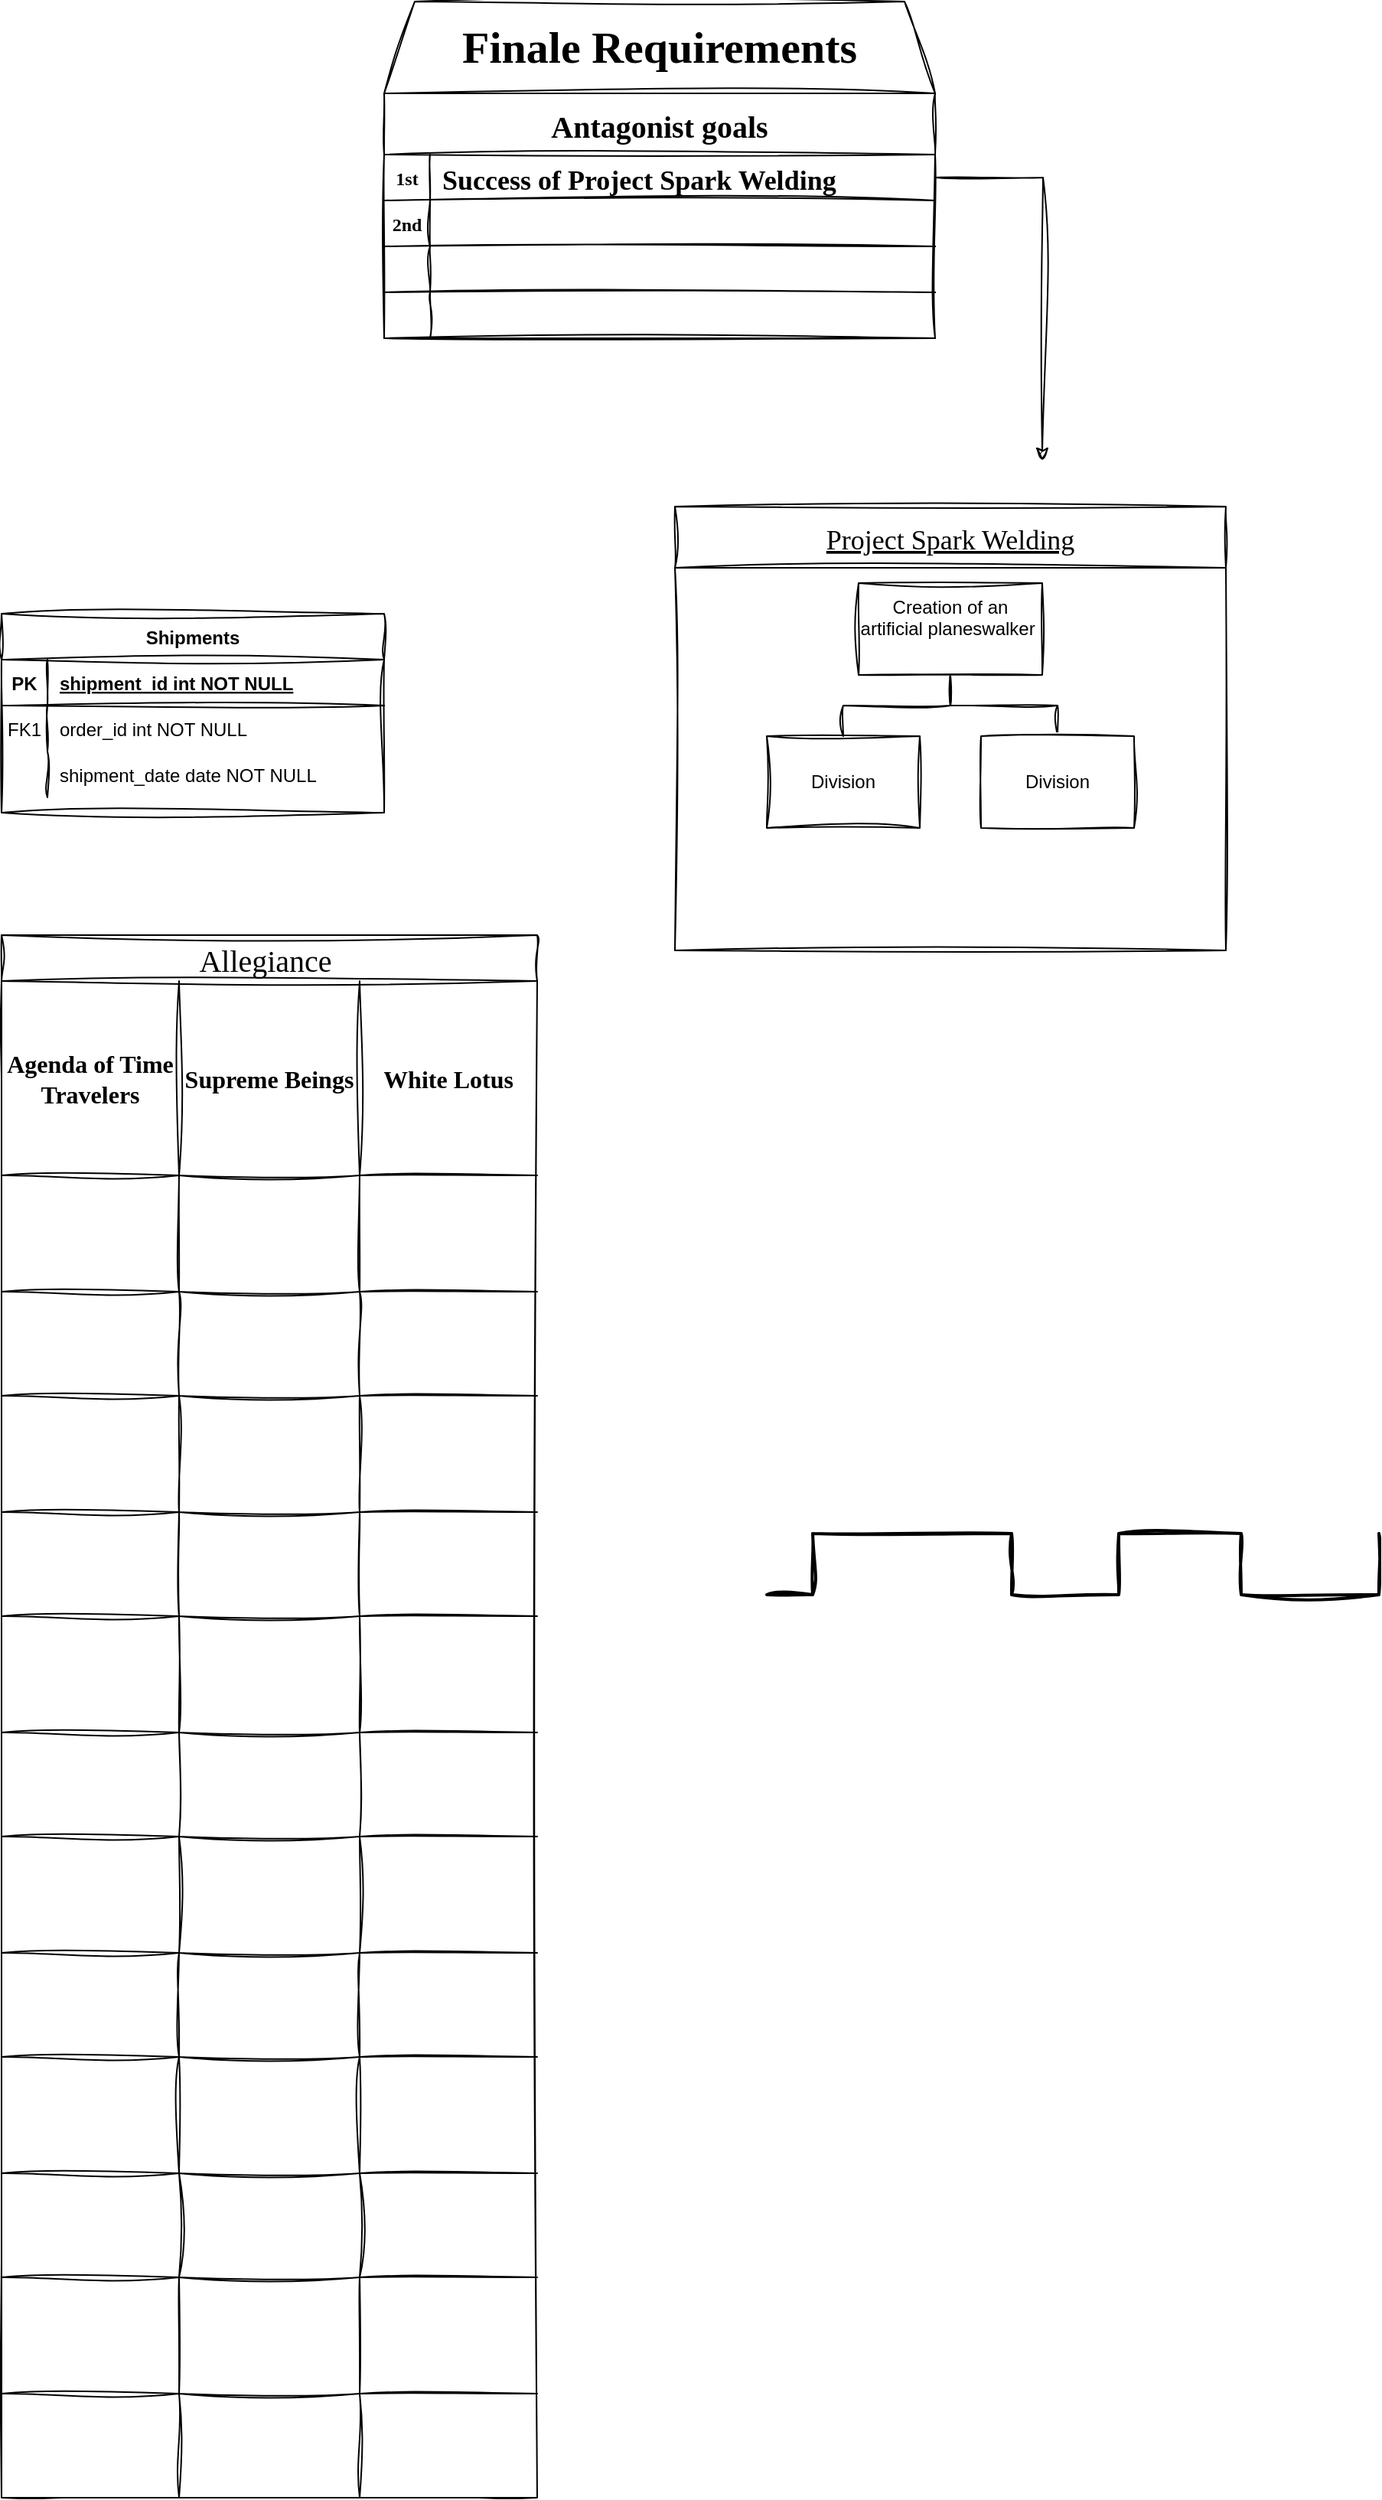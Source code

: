 <mxfile version="22.1.22" type="github">
  <diagram id="R2lEEEUBdFMjLlhIrx00" name="Page-1">
    <mxGraphModel dx="956" dy="570" grid="1" gridSize="10" guides="1" tooltips="1" connect="1" arrows="1" fold="1" page="1" pageScale="1" pageWidth="850" pageHeight="1100" math="0" shadow="0" extFonts="Permanent Marker^https://fonts.googleapis.com/css?family=Permanent+Marker">
      <root>
        <mxCell id="0" />
        <mxCell id="1" parent="0" />
        <mxCell id="C-vyLk0tnHw3VtMMgP7b-13" value="Shipments" style="shape=table;startSize=30;container=1;collapsible=1;childLayout=tableLayout;fixedRows=1;rowLines=0;fontStyle=1;align=center;resizeLast=1;labelBackgroundColor=none;sketch=1;curveFitting=1;jiggle=2;" parent="1" vertex="1">
          <mxGeometry y="420" width="250" height="130" as="geometry" />
        </mxCell>
        <mxCell id="C-vyLk0tnHw3VtMMgP7b-14" value="" style="shape=partialRectangle;collapsible=0;dropTarget=0;pointerEvents=0;fillColor=none;points=[[0,0.5],[1,0.5]];portConstraint=eastwest;top=0;left=0;right=0;bottom=1;labelBackgroundColor=none;sketch=1;curveFitting=1;jiggle=2;" parent="C-vyLk0tnHw3VtMMgP7b-13" vertex="1">
          <mxGeometry y="30" width="250" height="30" as="geometry" />
        </mxCell>
        <mxCell id="C-vyLk0tnHw3VtMMgP7b-15" value="PK" style="shape=partialRectangle;overflow=hidden;connectable=0;fillColor=none;top=0;left=0;bottom=0;right=0;fontStyle=1;labelBackgroundColor=none;sketch=1;curveFitting=1;jiggle=2;" parent="C-vyLk0tnHw3VtMMgP7b-14" vertex="1">
          <mxGeometry width="30" height="30" as="geometry">
            <mxRectangle width="30" height="30" as="alternateBounds" />
          </mxGeometry>
        </mxCell>
        <mxCell id="C-vyLk0tnHw3VtMMgP7b-16" value="shipment_id int NOT NULL " style="shape=partialRectangle;overflow=hidden;connectable=0;fillColor=none;top=0;left=0;bottom=0;right=0;align=left;spacingLeft=6;fontStyle=5;labelBackgroundColor=none;sketch=1;curveFitting=1;jiggle=2;" parent="C-vyLk0tnHw3VtMMgP7b-14" vertex="1">
          <mxGeometry x="30" width="220" height="30" as="geometry">
            <mxRectangle width="220" height="30" as="alternateBounds" />
          </mxGeometry>
        </mxCell>
        <mxCell id="C-vyLk0tnHw3VtMMgP7b-17" value="" style="shape=partialRectangle;collapsible=0;dropTarget=0;pointerEvents=0;fillColor=none;points=[[0,0.5],[1,0.5]];portConstraint=eastwest;top=0;left=0;right=0;bottom=0;labelBackgroundColor=none;sketch=1;curveFitting=1;jiggle=2;" parent="C-vyLk0tnHw3VtMMgP7b-13" vertex="1">
          <mxGeometry y="60" width="250" height="30" as="geometry" />
        </mxCell>
        <mxCell id="C-vyLk0tnHw3VtMMgP7b-18" value="FK1" style="shape=partialRectangle;overflow=hidden;connectable=0;fillColor=none;top=0;left=0;bottom=0;right=0;labelBackgroundColor=none;sketch=1;curveFitting=1;jiggle=2;" parent="C-vyLk0tnHw3VtMMgP7b-17" vertex="1">
          <mxGeometry width="30" height="30" as="geometry">
            <mxRectangle width="30" height="30" as="alternateBounds" />
          </mxGeometry>
        </mxCell>
        <mxCell id="C-vyLk0tnHw3VtMMgP7b-19" value="order_id int NOT NULL" style="shape=partialRectangle;overflow=hidden;connectable=0;fillColor=none;top=0;left=0;bottom=0;right=0;align=left;spacingLeft=6;labelBackgroundColor=none;sketch=1;curveFitting=1;jiggle=2;" parent="C-vyLk0tnHw3VtMMgP7b-17" vertex="1">
          <mxGeometry x="30" width="220" height="30" as="geometry">
            <mxRectangle width="220" height="30" as="alternateBounds" />
          </mxGeometry>
        </mxCell>
        <mxCell id="C-vyLk0tnHw3VtMMgP7b-20" value="" style="shape=partialRectangle;collapsible=0;dropTarget=0;pointerEvents=0;fillColor=none;points=[[0,0.5],[1,0.5]];portConstraint=eastwest;top=0;left=0;right=0;bottom=0;labelBackgroundColor=none;sketch=1;curveFitting=1;jiggle=2;" parent="C-vyLk0tnHw3VtMMgP7b-13" vertex="1">
          <mxGeometry y="90" width="250" height="30" as="geometry" />
        </mxCell>
        <mxCell id="C-vyLk0tnHw3VtMMgP7b-21" value="" style="shape=partialRectangle;overflow=hidden;connectable=0;fillColor=none;top=0;left=0;bottom=0;right=0;labelBackgroundColor=none;sketch=1;curveFitting=1;jiggle=2;" parent="C-vyLk0tnHw3VtMMgP7b-20" vertex="1">
          <mxGeometry width="30" height="30" as="geometry">
            <mxRectangle width="30" height="30" as="alternateBounds" />
          </mxGeometry>
        </mxCell>
        <mxCell id="C-vyLk0tnHw3VtMMgP7b-22" value="shipment_date date NOT NULL" style="shape=partialRectangle;overflow=hidden;connectable=0;fillColor=none;top=0;left=0;bottom=0;right=0;align=left;spacingLeft=6;labelBackgroundColor=none;sketch=1;curveFitting=1;jiggle=2;" parent="C-vyLk0tnHw3VtMMgP7b-20" vertex="1">
          <mxGeometry x="30" width="220" height="30" as="geometry">
            <mxRectangle width="220" height="30" as="alternateBounds" />
          </mxGeometry>
        </mxCell>
        <mxCell id="C-vyLk0tnHw3VtMMgP7b-23" value="Antagonist goals" style="shape=table;startSize=40;container=1;collapsible=1;childLayout=tableLayout;fixedRows=1;rowLines=0;fontStyle=1;align=center;resizeLast=1;labelBackgroundColor=none;fontSize=20;fontFamily=Bebas Neue;fontSource=https%3A%2F%2Ffonts.googleapis.com%2Fcss%3Ffamily%3DBebas%2BNeue;sketch=1;curveFitting=1;jiggle=2;" parent="1" vertex="1">
          <mxGeometry x="250" y="80" width="360" height="160" as="geometry">
            <mxRectangle x="250" y="80" width="100" height="30" as="alternateBounds" />
          </mxGeometry>
        </mxCell>
        <mxCell id="fSEFGYRT9wEeC8FM_eow-25" style="shape=partialRectangle;collapsible=0;dropTarget=0;pointerEvents=0;fillColor=none;points=[[0,0.5],[1,0.5]];portConstraint=eastwest;top=0;left=0;right=0;bottom=1;labelBackgroundColor=none;sketch=1;curveFitting=1;jiggle=2;" vertex="1" parent="C-vyLk0tnHw3VtMMgP7b-23">
          <mxGeometry y="40" width="360" height="30" as="geometry" />
        </mxCell>
        <mxCell id="fSEFGYRT9wEeC8FM_eow-26" value="1st" style="shape=partialRectangle;overflow=hidden;connectable=0;fillColor=none;top=0;left=0;bottom=0;right=0;fontStyle=1;align=center;fontFamily=Verdana;labelBackgroundColor=none;sketch=1;curveFitting=1;jiggle=2;" vertex="1" parent="fSEFGYRT9wEeC8FM_eow-25">
          <mxGeometry width="30" height="30" as="geometry">
            <mxRectangle width="30" height="30" as="alternateBounds" />
          </mxGeometry>
        </mxCell>
        <mxCell id="fSEFGYRT9wEeC8FM_eow-27" value="Success of Project Spark Welding" style="shape=partialRectangle;overflow=hidden;connectable=0;fillColor=none;top=0;left=0;bottom=0;right=0;align=left;spacingLeft=6;fontStyle=1;verticalAlign=middle;horizontal=1;fontFamily=Bebas Neue;fontSize=18;fontSource=https%3A%2F%2Ffonts.googleapis.com%2Fcss%3Ffamily%3DBebas%2BNeue;labelBackgroundColor=none;sketch=1;curveFitting=1;jiggle=2;" vertex="1" parent="fSEFGYRT9wEeC8FM_eow-25">
          <mxGeometry x="30" width="330" height="30" as="geometry">
            <mxRectangle width="330" height="30" as="alternateBounds" />
          </mxGeometry>
        </mxCell>
        <mxCell id="fSEFGYRT9wEeC8FM_eow-22" style="shape=partialRectangle;collapsible=0;dropTarget=0;pointerEvents=0;fillColor=none;points=[[0,0.5],[1,0.5]];portConstraint=eastwest;top=0;left=0;right=0;bottom=1;labelBackgroundColor=none;sketch=1;curveFitting=1;jiggle=2;" vertex="1" parent="C-vyLk0tnHw3VtMMgP7b-23">
          <mxGeometry y="70" width="360" height="30" as="geometry" />
        </mxCell>
        <mxCell id="fSEFGYRT9wEeC8FM_eow-23" style="shape=partialRectangle;overflow=hidden;connectable=0;fillColor=none;top=0;left=0;bottom=0;right=0;fontStyle=1;labelBackgroundColor=none;sketch=1;curveFitting=1;jiggle=2;" vertex="1" parent="fSEFGYRT9wEeC8FM_eow-22">
          <mxGeometry width="30" height="30" as="geometry">
            <mxRectangle width="30" height="30" as="alternateBounds" />
          </mxGeometry>
        </mxCell>
        <mxCell id="fSEFGYRT9wEeC8FM_eow-24" style="shape=partialRectangle;overflow=hidden;connectable=0;fillColor=none;top=0;left=0;bottom=0;right=0;align=center;spacingLeft=6;fontStyle=5;verticalAlign=middle;horizontal=1;fontFamily=Times New Roman;fontSize=15;labelBackgroundColor=none;sketch=1;curveFitting=1;jiggle=2;" vertex="1" parent="fSEFGYRT9wEeC8FM_eow-22">
          <mxGeometry x="30" width="330" height="30" as="geometry">
            <mxRectangle width="330" height="30" as="alternateBounds" />
          </mxGeometry>
        </mxCell>
        <mxCell id="fSEFGYRT9wEeC8FM_eow-13" style="shape=partialRectangle;collapsible=0;dropTarget=0;pointerEvents=0;fillColor=none;points=[[0,0.5],[1,0.5]];portConstraint=eastwest;top=0;left=0;right=0;bottom=1;labelBackgroundColor=none;sketch=1;curveFitting=1;jiggle=2;" vertex="1" parent="C-vyLk0tnHw3VtMMgP7b-23">
          <mxGeometry y="100" width="360" height="30" as="geometry" />
        </mxCell>
        <mxCell id="fSEFGYRT9wEeC8FM_eow-14" style="shape=partialRectangle;overflow=hidden;connectable=0;fillColor=none;top=0;left=0;bottom=0;right=0;fontStyle=1;labelBackgroundColor=none;sketch=1;curveFitting=1;jiggle=2;" vertex="1" parent="fSEFGYRT9wEeC8FM_eow-13">
          <mxGeometry width="30" height="30" as="geometry">
            <mxRectangle width="30" height="30" as="alternateBounds" />
          </mxGeometry>
        </mxCell>
        <mxCell id="fSEFGYRT9wEeC8FM_eow-15" style="shape=partialRectangle;overflow=hidden;connectable=0;fillColor=none;top=0;left=0;bottom=0;right=0;align=center;spacingLeft=6;fontStyle=5;verticalAlign=middle;horizontal=1;fontFamily=Times New Roman;fontSize=15;labelBackgroundColor=none;sketch=1;curveFitting=1;jiggle=2;" vertex="1" parent="fSEFGYRT9wEeC8FM_eow-13">
          <mxGeometry x="30" width="330" height="30" as="geometry">
            <mxRectangle width="330" height="30" as="alternateBounds" />
          </mxGeometry>
        </mxCell>
        <mxCell id="C-vyLk0tnHw3VtMMgP7b-24" value="" style="shape=partialRectangle;collapsible=0;dropTarget=0;pointerEvents=0;fillColor=none;points=[[0,0.5],[1,0.5]];portConstraint=eastwest;top=0;left=0;right=0;bottom=1;labelBackgroundColor=none;sketch=1;curveFitting=1;jiggle=2;" parent="C-vyLk0tnHw3VtMMgP7b-23" vertex="1">
          <mxGeometry y="130" width="360" height="30" as="geometry" />
        </mxCell>
        <mxCell id="C-vyLk0tnHw3VtMMgP7b-25" value="" style="shape=partialRectangle;overflow=hidden;connectable=0;fillColor=none;top=0;left=0;bottom=0;right=0;fontStyle=1;labelBackgroundColor=none;sketch=1;curveFitting=1;jiggle=2;" parent="C-vyLk0tnHw3VtMMgP7b-24" vertex="1">
          <mxGeometry width="30" height="30" as="geometry">
            <mxRectangle width="30" height="30" as="alternateBounds" />
          </mxGeometry>
        </mxCell>
        <mxCell id="C-vyLk0tnHw3VtMMgP7b-26" value="" style="shape=partialRectangle;overflow=hidden;connectable=0;fillColor=none;top=0;left=0;bottom=0;right=0;align=center;spacingLeft=6;fontStyle=5;verticalAlign=middle;horizontal=1;fontFamily=Times New Roman;fontSize=15;labelBackgroundColor=none;sketch=1;curveFitting=1;jiggle=2;" parent="C-vyLk0tnHw3VtMMgP7b-24" vertex="1">
          <mxGeometry x="30" width="330" height="30" as="geometry">
            <mxRectangle width="330" height="30" as="alternateBounds" />
          </mxGeometry>
        </mxCell>
        <mxCell id="fSEFGYRT9wEeC8FM_eow-29" value="2nd" style="shape=partialRectangle;overflow=hidden;connectable=0;fillColor=none;top=0;left=0;bottom=0;right=0;fontStyle=1;align=center;fontFamily=Verdana;labelBackgroundColor=none;sketch=1;curveFitting=1;jiggle=2;" vertex="1" parent="1">
          <mxGeometry x="250" y="150" width="30" height="30" as="geometry">
            <mxRectangle width="30" height="30" as="alternateBounds" />
          </mxGeometry>
        </mxCell>
        <mxCell id="fSEFGYRT9wEeC8FM_eow-30" value="Text" style="text;strokeColor=none;align=center;fillColor=none;html=1;verticalAlign=middle;whiteSpace=wrap;rounded=0;labelBackgroundColor=none;sketch=1;curveFitting=1;jiggle=2;" vertex="1" parent="1">
          <mxGeometry x="320" y="30" width="200" height="50" as="geometry" />
        </mxCell>
        <mxCell id="fSEFGYRT9wEeC8FM_eow-31" value="&lt;font data-font-src=&quot;https://fonts.googleapis.com/css?family=Rubik+Burned&quot; face=&quot;Rubik Burned&quot; style=&quot;font-size: 29px;&quot;&gt;&lt;b style=&quot;font-size: 29px;&quot;&gt;Finale Requirements&lt;/b&gt;&lt;/font&gt;" style="shape=trapezoid;perimeter=trapezoidPerimeter;whiteSpace=wrap;html=1;fixedSize=1;fontSize=29;labelBackgroundColor=none;sketch=1;curveFitting=1;jiggle=2;" vertex="1" parent="1">
          <mxGeometry x="250" y="20" width="360" height="60" as="geometry" />
        </mxCell>
        <mxCell id="fSEFGYRT9wEeC8FM_eow-32" style="edgeStyle=orthogonalEdgeStyle;rounded=0;orthogonalLoop=1;jettySize=auto;html=1;entryX=0.5;entryY=0;entryDx=0;entryDy=0;labelBackgroundColor=none;fontColor=default;sketch=1;curveFitting=1;jiggle=2;" edge="1" parent="1" source="fSEFGYRT9wEeC8FM_eow-25">
          <mxGeometry relative="1" as="geometry">
            <mxPoint x="680" y="320" as="targetPoint" />
          </mxGeometry>
        </mxCell>
        <mxCell id="fSEFGYRT9wEeC8FM_eow-33" value="Project Spark Welding" style="swimlane;startSize=40;horizontal=1;containerType=tree;newEdgeStyle={&quot;edgeStyle&quot;:&quot;elbowEdgeStyle&quot;,&quot;startArrow&quot;:&quot;none&quot;,&quot;endArrow&quot;:&quot;none&quot;};fontSize=18;fontFamily=Bebas Neue;fontSource=https%3A%2F%2Ffonts.googleapis.com%2Fcss%3Ffamily%3DBebas%2BNeue;fontStyle=4;spacingTop=0;perimeterSpacing=0;fillStyle=auto;labelBackgroundColor=none;sketch=1;curveFitting=1;jiggle=2;" vertex="1" parent="1">
          <mxGeometry x="440" y="350" width="360" height="290" as="geometry" />
        </mxCell>
        <mxCell id="fSEFGYRT9wEeC8FM_eow-34" value="" style="edgeStyle=elbowEdgeStyle;elbow=vertical;sourcePerimeterSpacing=0;targetPerimeterSpacing=0;startArrow=none;endArrow=none;rounded=0;curved=0;labelBackgroundColor=none;fontColor=default;sketch=1;curveFitting=1;jiggle=2;" edge="1" parent="fSEFGYRT9wEeC8FM_eow-33" source="fSEFGYRT9wEeC8FM_eow-36" target="fSEFGYRT9wEeC8FM_eow-37">
          <mxGeometry relative="1" as="geometry" />
        </mxCell>
        <mxCell id="fSEFGYRT9wEeC8FM_eow-35" value="" style="edgeStyle=elbowEdgeStyle;elbow=vertical;sourcePerimeterSpacing=0;targetPerimeterSpacing=0;startArrow=none;endArrow=none;rounded=0;curved=0;labelBackgroundColor=none;fontColor=default;sketch=1;curveFitting=1;jiggle=2;" edge="1" parent="fSEFGYRT9wEeC8FM_eow-33" source="fSEFGYRT9wEeC8FM_eow-36" target="fSEFGYRT9wEeC8FM_eow-38">
          <mxGeometry relative="1" as="geometry" />
        </mxCell>
        <UserObject label="Creation of an artificial planeswalker&amp;nbsp; &amp;nbsp;" treeRoot="1" id="fSEFGYRT9wEeC8FM_eow-36">
          <mxCell style="whiteSpace=wrap;html=1;align=center;treeFolding=1;treeMoving=1;newEdgeStyle={&quot;edgeStyle&quot;:&quot;elbowEdgeStyle&quot;,&quot;startArrow&quot;:&quot;none&quot;,&quot;endArrow&quot;:&quot;none&quot;};labelBackgroundColor=none;sketch=1;curveFitting=1;jiggle=2;" vertex="1" parent="fSEFGYRT9wEeC8FM_eow-33">
            <mxGeometry x="120" y="50" width="120" height="60" as="geometry" />
          </mxCell>
        </UserObject>
        <mxCell id="fSEFGYRT9wEeC8FM_eow-37" value="Division" style="whiteSpace=wrap;html=1;align=center;verticalAlign=middle;treeFolding=1;treeMoving=1;newEdgeStyle={&quot;edgeStyle&quot;:&quot;elbowEdgeStyle&quot;,&quot;startArrow&quot;:&quot;none&quot;,&quot;endArrow&quot;:&quot;none&quot;};labelBackgroundColor=none;sketch=1;curveFitting=1;jiggle=2;" vertex="1" parent="fSEFGYRT9wEeC8FM_eow-33">
          <mxGeometry x="60" y="150" width="100" height="60" as="geometry" />
        </mxCell>
        <mxCell id="fSEFGYRT9wEeC8FM_eow-38" value="Division" style="whiteSpace=wrap;html=1;align=center;verticalAlign=middle;treeFolding=1;treeMoving=1;newEdgeStyle={&quot;edgeStyle&quot;:&quot;elbowEdgeStyle&quot;,&quot;startArrow&quot;:&quot;none&quot;,&quot;endArrow&quot;:&quot;none&quot;};labelBackgroundColor=none;sketch=1;curveFitting=1;jiggle=2;" vertex="1" parent="fSEFGYRT9wEeC8FM_eow-33">
          <mxGeometry x="200" y="150" width="100" height="60" as="geometry" />
        </mxCell>
        <mxCell id="fSEFGYRT9wEeC8FM_eow-48" value="Allegiance " style="shape=table;startSize=30;container=1;collapsible=0;childLayout=tableLayout;strokeColor=default;fontSize=20;sketch=1;hachureGap=4;jiggle=2;curveFitting=1;fontFamily=Rubik Burned;fontSource=https%3A%2F%2Ffonts.googleapis.com%2Fcss%3Ffamily%3DRubik%2BBurned;" vertex="1" parent="1">
          <mxGeometry y="630" width="350" height="1021" as="geometry" />
        </mxCell>
        <mxCell id="fSEFGYRT9wEeC8FM_eow-49" value="" style="shape=tableRow;horizontal=0;startSize=0;swimlaneHead=0;swimlaneBody=0;strokeColor=inherit;top=0;left=0;bottom=0;right=0;collapsible=0;dropTarget=0;fillColor=none;points=[[0,0.5],[1,0.5]];portConstraint=eastwest;fontSize=16;sketch=1;hachureGap=4;jiggle=2;curveFitting=1;fontFamily=Architects Daughter;fontSource=https%3A%2F%2Ffonts.googleapis.com%2Fcss%3Ffamily%3DArchitects%2BDaughter;" vertex="1" parent="fSEFGYRT9wEeC8FM_eow-48">
          <mxGeometry y="30" width="350" height="127" as="geometry" />
        </mxCell>
        <mxCell id="fSEFGYRT9wEeC8FM_eow-50" value="Agenda of Time Travelers" style="shape=partialRectangle;html=1;whiteSpace=wrap;connectable=0;strokeColor=inherit;overflow=hidden;fillColor=none;top=0;left=0;bottom=0;right=0;pointerEvents=1;fontSize=16;sketch=1;hachureGap=4;jiggle=2;curveFitting=1;fontFamily=Oswald;fontSource=https%3A%2F%2Ffonts.googleapis.com%2Fcss%3Ffamily%3DOswald;fontStyle=1" vertex="1" parent="fSEFGYRT9wEeC8FM_eow-49">
          <mxGeometry width="116" height="127" as="geometry">
            <mxRectangle width="116" height="127" as="alternateBounds" />
          </mxGeometry>
        </mxCell>
        <mxCell id="fSEFGYRT9wEeC8FM_eow-51" value="&lt;font data-font-src=&quot;https://fonts.googleapis.com/css?family=Oswald&quot;&gt;Supreme Beings&lt;/font&gt;" style="shape=partialRectangle;html=1;whiteSpace=wrap;connectable=0;strokeColor=inherit;overflow=hidden;fillColor=none;top=0;left=0;bottom=0;right=0;pointerEvents=1;fontSize=16;sketch=1;hachureGap=4;jiggle=2;curveFitting=1;fontFamily=Oswald;fontSource=https%3A%2F%2Ffonts.googleapis.com%2Fcss%3Ffamily%3DOswald;fontStyle=1" vertex="1" parent="fSEFGYRT9wEeC8FM_eow-49">
          <mxGeometry x="116" width="118" height="127" as="geometry">
            <mxRectangle width="118" height="127" as="alternateBounds" />
          </mxGeometry>
        </mxCell>
        <mxCell id="fSEFGYRT9wEeC8FM_eow-52" value="&lt;b&gt;White Lotus&lt;/b&gt;" style="shape=partialRectangle;html=1;whiteSpace=wrap;connectable=0;strokeColor=inherit;overflow=hidden;fillColor=none;top=0;left=0;bottom=0;right=0;pointerEvents=1;fontSize=16;sketch=1;hachureGap=4;jiggle=2;curveFitting=1;fontFamily=Oswald;fontSource=https%3A%2F%2Ffonts.googleapis.com%2Fcss%3Ffamily%3DOswald;" vertex="1" parent="fSEFGYRT9wEeC8FM_eow-49">
          <mxGeometry x="234" width="116" height="127" as="geometry">
            <mxRectangle width="116" height="127" as="alternateBounds" />
          </mxGeometry>
        </mxCell>
        <mxCell id="fSEFGYRT9wEeC8FM_eow-53" value="" style="shape=tableRow;horizontal=0;startSize=0;swimlaneHead=0;swimlaneBody=0;strokeColor=inherit;top=0;left=0;bottom=0;right=0;collapsible=0;dropTarget=0;fillColor=none;points=[[0,0.5],[1,0.5]];portConstraint=eastwest;fontSize=16;sketch=1;hachureGap=4;jiggle=2;curveFitting=1;fontFamily=Architects Daughter;fontSource=https%3A%2F%2Ffonts.googleapis.com%2Fcss%3Ffamily%3DArchitects%2BDaughter;" vertex="1" parent="fSEFGYRT9wEeC8FM_eow-48">
          <mxGeometry y="157" width="350" height="76" as="geometry" />
        </mxCell>
        <mxCell id="fSEFGYRT9wEeC8FM_eow-54" value="" style="shape=partialRectangle;html=1;whiteSpace=wrap;connectable=0;strokeColor=inherit;overflow=hidden;fillColor=none;top=0;left=0;bottom=0;right=0;pointerEvents=1;fontSize=16;sketch=1;hachureGap=4;jiggle=2;curveFitting=1;fontFamily=Oswald;fontSource=https%3A%2F%2Ffonts.googleapis.com%2Fcss%3Ffamily%3DOswald;" vertex="1" parent="fSEFGYRT9wEeC8FM_eow-53">
          <mxGeometry width="116" height="76" as="geometry">
            <mxRectangle width="116" height="76" as="alternateBounds" />
          </mxGeometry>
        </mxCell>
        <mxCell id="fSEFGYRT9wEeC8FM_eow-55" value="" style="shape=partialRectangle;html=1;whiteSpace=wrap;connectable=0;strokeColor=inherit;overflow=hidden;fillColor=none;top=0;left=0;bottom=0;right=0;pointerEvents=1;fontSize=16;sketch=1;hachureGap=4;jiggle=2;curveFitting=1;fontFamily=Oswald;fontSource=https%3A%2F%2Ffonts.googleapis.com%2Fcss%3Ffamily%3DOswald;" vertex="1" parent="fSEFGYRT9wEeC8FM_eow-53">
          <mxGeometry x="116" width="118" height="76" as="geometry">
            <mxRectangle width="118" height="76" as="alternateBounds" />
          </mxGeometry>
        </mxCell>
        <mxCell id="fSEFGYRT9wEeC8FM_eow-56" value="" style="shape=partialRectangle;html=1;whiteSpace=wrap;connectable=0;strokeColor=inherit;overflow=hidden;fillColor=none;top=0;left=0;bottom=0;right=0;pointerEvents=1;fontSize=16;sketch=1;hachureGap=4;jiggle=2;curveFitting=1;fontFamily=Oswald;fontSource=https%3A%2F%2Ffonts.googleapis.com%2Fcss%3Ffamily%3DOswald;" vertex="1" parent="fSEFGYRT9wEeC8FM_eow-53">
          <mxGeometry x="234" width="116" height="76" as="geometry">
            <mxRectangle width="116" height="76" as="alternateBounds" />
          </mxGeometry>
        </mxCell>
        <mxCell id="fSEFGYRT9wEeC8FM_eow-57" value="" style="shape=tableRow;horizontal=0;startSize=0;swimlaneHead=0;swimlaneBody=0;strokeColor=inherit;top=0;left=0;bottom=0;right=0;collapsible=0;dropTarget=0;fillColor=none;points=[[0,0.5],[1,0.5]];portConstraint=eastwest;fontSize=16;sketch=1;hachureGap=4;jiggle=2;curveFitting=1;fontFamily=Architects Daughter;fontSource=https%3A%2F%2Ffonts.googleapis.com%2Fcss%3Ffamily%3DArchitects%2BDaughter;" vertex="1" parent="fSEFGYRT9wEeC8FM_eow-48">
          <mxGeometry y="233" width="350" height="68" as="geometry" />
        </mxCell>
        <mxCell id="fSEFGYRT9wEeC8FM_eow-58" value="" style="shape=partialRectangle;html=1;whiteSpace=wrap;connectable=0;strokeColor=inherit;overflow=hidden;fillColor=none;top=0;left=0;bottom=0;right=0;pointerEvents=1;fontSize=16;sketch=1;hachureGap=4;jiggle=2;curveFitting=1;fontFamily=Oswald;fontSource=https%3A%2F%2Ffonts.googleapis.com%2Fcss%3Ffamily%3DOswald;" vertex="1" parent="fSEFGYRT9wEeC8FM_eow-57">
          <mxGeometry width="116" height="68" as="geometry">
            <mxRectangle width="116" height="68" as="alternateBounds" />
          </mxGeometry>
        </mxCell>
        <mxCell id="fSEFGYRT9wEeC8FM_eow-59" value="" style="shape=partialRectangle;html=1;whiteSpace=wrap;connectable=0;strokeColor=inherit;overflow=hidden;fillColor=none;top=0;left=0;bottom=0;right=0;pointerEvents=1;fontSize=16;sketch=1;hachureGap=4;jiggle=2;curveFitting=1;fontFamily=Oswald;fontSource=https%3A%2F%2Ffonts.googleapis.com%2Fcss%3Ffamily%3DOswald;" vertex="1" parent="fSEFGYRT9wEeC8FM_eow-57">
          <mxGeometry x="116" width="118" height="68" as="geometry">
            <mxRectangle width="118" height="68" as="alternateBounds" />
          </mxGeometry>
        </mxCell>
        <mxCell id="fSEFGYRT9wEeC8FM_eow-60" value="" style="shape=partialRectangle;html=1;whiteSpace=wrap;connectable=0;strokeColor=inherit;overflow=hidden;fillColor=none;top=0;left=0;bottom=0;right=0;pointerEvents=1;fontSize=16;sketch=1;hachureGap=4;jiggle=2;curveFitting=1;fontFamily=Oswald;fontSource=https%3A%2F%2Ffonts.googleapis.com%2Fcss%3Ffamily%3DOswald;" vertex="1" parent="fSEFGYRT9wEeC8FM_eow-57">
          <mxGeometry x="234" width="116" height="68" as="geometry">
            <mxRectangle width="116" height="68" as="alternateBounds" />
          </mxGeometry>
        </mxCell>
        <mxCell id="fSEFGYRT9wEeC8FM_eow-86" value="" style="shape=tableRow;horizontal=0;startSize=0;swimlaneHead=0;swimlaneBody=0;strokeColor=inherit;top=0;left=0;bottom=0;right=0;collapsible=0;dropTarget=0;fillColor=none;points=[[0,0.5],[1,0.5]];portConstraint=eastwest;fontSize=16;sketch=1;hachureGap=4;jiggle=2;curveFitting=1;fontFamily=Architects Daughter;fontSource=https%3A%2F%2Ffonts.googleapis.com%2Fcss%3Ffamily%3DArchitects%2BDaughter;" vertex="1" parent="fSEFGYRT9wEeC8FM_eow-48">
          <mxGeometry y="301" width="350" height="76" as="geometry" />
        </mxCell>
        <mxCell id="fSEFGYRT9wEeC8FM_eow-87" value="" style="shape=partialRectangle;html=1;whiteSpace=wrap;connectable=0;strokeColor=inherit;overflow=hidden;fillColor=none;top=0;left=0;bottom=0;right=0;pointerEvents=1;fontSize=16;sketch=1;hachureGap=4;jiggle=2;curveFitting=1;fontFamily=Oswald;fontSource=https%3A%2F%2Ffonts.googleapis.com%2Fcss%3Ffamily%3DOswald;" vertex="1" parent="fSEFGYRT9wEeC8FM_eow-86">
          <mxGeometry width="116" height="76" as="geometry">
            <mxRectangle width="116" height="76" as="alternateBounds" />
          </mxGeometry>
        </mxCell>
        <mxCell id="fSEFGYRT9wEeC8FM_eow-88" value="" style="shape=partialRectangle;html=1;whiteSpace=wrap;connectable=0;strokeColor=inherit;overflow=hidden;fillColor=none;top=0;left=0;bottom=0;right=0;pointerEvents=1;fontSize=16;sketch=1;hachureGap=4;jiggle=2;curveFitting=1;fontFamily=Oswald;fontSource=https%3A%2F%2Ffonts.googleapis.com%2Fcss%3Ffamily%3DOswald;" vertex="1" parent="fSEFGYRT9wEeC8FM_eow-86">
          <mxGeometry x="116" width="118" height="76" as="geometry">
            <mxRectangle width="118" height="76" as="alternateBounds" />
          </mxGeometry>
        </mxCell>
        <mxCell id="fSEFGYRT9wEeC8FM_eow-89" value="" style="shape=partialRectangle;html=1;whiteSpace=wrap;connectable=0;strokeColor=inherit;overflow=hidden;fillColor=none;top=0;left=0;bottom=0;right=0;pointerEvents=1;fontSize=16;sketch=1;hachureGap=4;jiggle=2;curveFitting=1;fontFamily=Oswald;fontSource=https%3A%2F%2Ffonts.googleapis.com%2Fcss%3Ffamily%3DOswald;" vertex="1" parent="fSEFGYRT9wEeC8FM_eow-86">
          <mxGeometry x="234" width="116" height="76" as="geometry">
            <mxRectangle width="116" height="76" as="alternateBounds" />
          </mxGeometry>
        </mxCell>
        <mxCell id="fSEFGYRT9wEeC8FM_eow-90" value="" style="shape=tableRow;horizontal=0;startSize=0;swimlaneHead=0;swimlaneBody=0;strokeColor=inherit;top=0;left=0;bottom=0;right=0;collapsible=0;dropTarget=0;fillColor=none;points=[[0,0.5],[1,0.5]];portConstraint=eastwest;fontSize=16;sketch=1;hachureGap=4;jiggle=2;curveFitting=1;fontFamily=Architects Daughter;fontSource=https%3A%2F%2Ffonts.googleapis.com%2Fcss%3Ffamily%3DArchitects%2BDaughter;" vertex="1" parent="fSEFGYRT9wEeC8FM_eow-48">
          <mxGeometry y="377" width="350" height="68" as="geometry" />
        </mxCell>
        <mxCell id="fSEFGYRT9wEeC8FM_eow-91" value="" style="shape=partialRectangle;html=1;whiteSpace=wrap;connectable=0;strokeColor=inherit;overflow=hidden;fillColor=none;top=0;left=0;bottom=0;right=0;pointerEvents=1;fontSize=16;sketch=1;hachureGap=4;jiggle=2;curveFitting=1;fontFamily=Oswald;fontSource=https%3A%2F%2Ffonts.googleapis.com%2Fcss%3Ffamily%3DOswald;" vertex="1" parent="fSEFGYRT9wEeC8FM_eow-90">
          <mxGeometry width="116" height="68" as="geometry">
            <mxRectangle width="116" height="68" as="alternateBounds" />
          </mxGeometry>
        </mxCell>
        <mxCell id="fSEFGYRT9wEeC8FM_eow-92" value="" style="shape=partialRectangle;html=1;whiteSpace=wrap;connectable=0;strokeColor=inherit;overflow=hidden;fillColor=none;top=0;left=0;bottom=0;right=0;pointerEvents=1;fontSize=16;sketch=1;hachureGap=4;jiggle=2;curveFitting=1;fontFamily=Oswald;fontSource=https%3A%2F%2Ffonts.googleapis.com%2Fcss%3Ffamily%3DOswald;" vertex="1" parent="fSEFGYRT9wEeC8FM_eow-90">
          <mxGeometry x="116" width="118" height="68" as="geometry">
            <mxRectangle width="118" height="68" as="alternateBounds" />
          </mxGeometry>
        </mxCell>
        <mxCell id="fSEFGYRT9wEeC8FM_eow-93" value="" style="shape=partialRectangle;html=1;whiteSpace=wrap;connectable=0;strokeColor=inherit;overflow=hidden;fillColor=none;top=0;left=0;bottom=0;right=0;pointerEvents=1;fontSize=16;sketch=1;hachureGap=4;jiggle=2;curveFitting=1;fontFamily=Oswald;fontSource=https%3A%2F%2Ffonts.googleapis.com%2Fcss%3Ffamily%3DOswald;" vertex="1" parent="fSEFGYRT9wEeC8FM_eow-90">
          <mxGeometry x="234" width="116" height="68" as="geometry">
            <mxRectangle width="116" height="68" as="alternateBounds" />
          </mxGeometry>
        </mxCell>
        <mxCell id="fSEFGYRT9wEeC8FM_eow-94" value="" style="shape=tableRow;horizontal=0;startSize=0;swimlaneHead=0;swimlaneBody=0;strokeColor=inherit;top=0;left=0;bottom=0;right=0;collapsible=0;dropTarget=0;fillColor=none;points=[[0,0.5],[1,0.5]];portConstraint=eastwest;fontSize=16;sketch=1;hachureGap=4;jiggle=2;curveFitting=1;fontFamily=Architects Daughter;fontSource=https%3A%2F%2Ffonts.googleapis.com%2Fcss%3Ffamily%3DArchitects%2BDaughter;" vertex="1" parent="fSEFGYRT9wEeC8FM_eow-48">
          <mxGeometry y="445" width="350" height="76" as="geometry" />
        </mxCell>
        <mxCell id="fSEFGYRT9wEeC8FM_eow-95" value="" style="shape=partialRectangle;html=1;whiteSpace=wrap;connectable=0;strokeColor=inherit;overflow=hidden;fillColor=none;top=0;left=0;bottom=0;right=0;pointerEvents=1;fontSize=16;sketch=1;hachureGap=4;jiggle=2;curveFitting=1;fontFamily=Oswald;fontSource=https%3A%2F%2Ffonts.googleapis.com%2Fcss%3Ffamily%3DOswald;" vertex="1" parent="fSEFGYRT9wEeC8FM_eow-94">
          <mxGeometry width="116" height="76" as="geometry">
            <mxRectangle width="116" height="76" as="alternateBounds" />
          </mxGeometry>
        </mxCell>
        <mxCell id="fSEFGYRT9wEeC8FM_eow-96" value="" style="shape=partialRectangle;html=1;whiteSpace=wrap;connectable=0;strokeColor=inherit;overflow=hidden;fillColor=none;top=0;left=0;bottom=0;right=0;pointerEvents=1;fontSize=16;sketch=1;hachureGap=4;jiggle=2;curveFitting=1;fontFamily=Oswald;fontSource=https%3A%2F%2Ffonts.googleapis.com%2Fcss%3Ffamily%3DOswald;" vertex="1" parent="fSEFGYRT9wEeC8FM_eow-94">
          <mxGeometry x="116" width="118" height="76" as="geometry">
            <mxRectangle width="118" height="76" as="alternateBounds" />
          </mxGeometry>
        </mxCell>
        <mxCell id="fSEFGYRT9wEeC8FM_eow-97" value="" style="shape=partialRectangle;html=1;whiteSpace=wrap;connectable=0;strokeColor=inherit;overflow=hidden;fillColor=none;top=0;left=0;bottom=0;right=0;pointerEvents=1;fontSize=16;sketch=1;hachureGap=4;jiggle=2;curveFitting=1;fontFamily=Oswald;fontSource=https%3A%2F%2Ffonts.googleapis.com%2Fcss%3Ffamily%3DOswald;" vertex="1" parent="fSEFGYRT9wEeC8FM_eow-94">
          <mxGeometry x="234" width="116" height="76" as="geometry">
            <mxRectangle width="116" height="76" as="alternateBounds" />
          </mxGeometry>
        </mxCell>
        <mxCell id="fSEFGYRT9wEeC8FM_eow-98" value="" style="shape=tableRow;horizontal=0;startSize=0;swimlaneHead=0;swimlaneBody=0;strokeColor=inherit;top=0;left=0;bottom=0;right=0;collapsible=0;dropTarget=0;fillColor=none;points=[[0,0.5],[1,0.5]];portConstraint=eastwest;fontSize=16;sketch=1;hachureGap=4;jiggle=2;curveFitting=1;fontFamily=Architects Daughter;fontSource=https%3A%2F%2Ffonts.googleapis.com%2Fcss%3Ffamily%3DArchitects%2BDaughter;" vertex="1" parent="fSEFGYRT9wEeC8FM_eow-48">
          <mxGeometry y="521" width="350" height="68" as="geometry" />
        </mxCell>
        <mxCell id="fSEFGYRT9wEeC8FM_eow-99" value="" style="shape=partialRectangle;html=1;whiteSpace=wrap;connectable=0;strokeColor=inherit;overflow=hidden;fillColor=none;top=0;left=0;bottom=0;right=0;pointerEvents=1;fontSize=16;sketch=1;hachureGap=4;jiggle=2;curveFitting=1;fontFamily=Oswald;fontSource=https%3A%2F%2Ffonts.googleapis.com%2Fcss%3Ffamily%3DOswald;" vertex="1" parent="fSEFGYRT9wEeC8FM_eow-98">
          <mxGeometry width="116" height="68" as="geometry">
            <mxRectangle width="116" height="68" as="alternateBounds" />
          </mxGeometry>
        </mxCell>
        <mxCell id="fSEFGYRT9wEeC8FM_eow-100" value="" style="shape=partialRectangle;html=1;whiteSpace=wrap;connectable=0;strokeColor=inherit;overflow=hidden;fillColor=none;top=0;left=0;bottom=0;right=0;pointerEvents=1;fontSize=16;sketch=1;hachureGap=4;jiggle=2;curveFitting=1;fontFamily=Oswald;fontSource=https%3A%2F%2Ffonts.googleapis.com%2Fcss%3Ffamily%3DOswald;" vertex="1" parent="fSEFGYRT9wEeC8FM_eow-98">
          <mxGeometry x="116" width="118" height="68" as="geometry">
            <mxRectangle width="118" height="68" as="alternateBounds" />
          </mxGeometry>
        </mxCell>
        <mxCell id="fSEFGYRT9wEeC8FM_eow-101" value="" style="shape=partialRectangle;html=1;whiteSpace=wrap;connectable=0;strokeColor=inherit;overflow=hidden;fillColor=none;top=0;left=0;bottom=0;right=0;pointerEvents=1;fontSize=16;sketch=1;hachureGap=4;jiggle=2;curveFitting=1;fontFamily=Oswald;fontSource=https%3A%2F%2Ffonts.googleapis.com%2Fcss%3Ffamily%3DOswald;" vertex="1" parent="fSEFGYRT9wEeC8FM_eow-98">
          <mxGeometry x="234" width="116" height="68" as="geometry">
            <mxRectangle width="116" height="68" as="alternateBounds" />
          </mxGeometry>
        </mxCell>
        <mxCell id="fSEFGYRT9wEeC8FM_eow-102" value="" style="shape=tableRow;horizontal=0;startSize=0;swimlaneHead=0;swimlaneBody=0;strokeColor=inherit;top=0;left=0;bottom=0;right=0;collapsible=0;dropTarget=0;fillColor=none;points=[[0,0.5],[1,0.5]];portConstraint=eastwest;fontSize=16;sketch=1;hachureGap=4;jiggle=2;curveFitting=1;fontFamily=Architects Daughter;fontSource=https%3A%2F%2Ffonts.googleapis.com%2Fcss%3Ffamily%3DArchitects%2BDaughter;" vertex="1" parent="fSEFGYRT9wEeC8FM_eow-48">
          <mxGeometry y="589" width="350" height="76" as="geometry" />
        </mxCell>
        <mxCell id="fSEFGYRT9wEeC8FM_eow-103" value="" style="shape=partialRectangle;html=1;whiteSpace=wrap;connectable=0;strokeColor=inherit;overflow=hidden;fillColor=none;top=0;left=0;bottom=0;right=0;pointerEvents=1;fontSize=16;sketch=1;hachureGap=4;jiggle=2;curveFitting=1;fontFamily=Oswald;fontSource=https%3A%2F%2Ffonts.googleapis.com%2Fcss%3Ffamily%3DOswald;" vertex="1" parent="fSEFGYRT9wEeC8FM_eow-102">
          <mxGeometry width="116" height="76" as="geometry">
            <mxRectangle width="116" height="76" as="alternateBounds" />
          </mxGeometry>
        </mxCell>
        <mxCell id="fSEFGYRT9wEeC8FM_eow-104" value="" style="shape=partialRectangle;html=1;whiteSpace=wrap;connectable=0;strokeColor=inherit;overflow=hidden;fillColor=none;top=0;left=0;bottom=0;right=0;pointerEvents=1;fontSize=16;sketch=1;hachureGap=4;jiggle=2;curveFitting=1;fontFamily=Oswald;fontSource=https%3A%2F%2Ffonts.googleapis.com%2Fcss%3Ffamily%3DOswald;" vertex="1" parent="fSEFGYRT9wEeC8FM_eow-102">
          <mxGeometry x="116" width="118" height="76" as="geometry">
            <mxRectangle width="118" height="76" as="alternateBounds" />
          </mxGeometry>
        </mxCell>
        <mxCell id="fSEFGYRT9wEeC8FM_eow-105" value="" style="shape=partialRectangle;html=1;whiteSpace=wrap;connectable=0;strokeColor=inherit;overflow=hidden;fillColor=none;top=0;left=0;bottom=0;right=0;pointerEvents=1;fontSize=16;sketch=1;hachureGap=4;jiggle=2;curveFitting=1;fontFamily=Oswald;fontSource=https%3A%2F%2Ffonts.googleapis.com%2Fcss%3Ffamily%3DOswald;" vertex="1" parent="fSEFGYRT9wEeC8FM_eow-102">
          <mxGeometry x="234" width="116" height="76" as="geometry">
            <mxRectangle width="116" height="76" as="alternateBounds" />
          </mxGeometry>
        </mxCell>
        <mxCell id="fSEFGYRT9wEeC8FM_eow-106" value="" style="shape=tableRow;horizontal=0;startSize=0;swimlaneHead=0;swimlaneBody=0;strokeColor=inherit;top=0;left=0;bottom=0;right=0;collapsible=0;dropTarget=0;fillColor=none;points=[[0,0.5],[1,0.5]];portConstraint=eastwest;fontSize=16;sketch=1;hachureGap=4;jiggle=2;curveFitting=1;fontFamily=Architects Daughter;fontSource=https%3A%2F%2Ffonts.googleapis.com%2Fcss%3Ffamily%3DArchitects%2BDaughter;" vertex="1" parent="fSEFGYRT9wEeC8FM_eow-48">
          <mxGeometry y="665" width="350" height="68" as="geometry" />
        </mxCell>
        <mxCell id="fSEFGYRT9wEeC8FM_eow-107" value="" style="shape=partialRectangle;html=1;whiteSpace=wrap;connectable=0;strokeColor=inherit;overflow=hidden;fillColor=none;top=0;left=0;bottom=0;right=0;pointerEvents=1;fontSize=16;sketch=1;hachureGap=4;jiggle=2;curveFitting=1;fontFamily=Oswald;fontSource=https%3A%2F%2Ffonts.googleapis.com%2Fcss%3Ffamily%3DOswald;" vertex="1" parent="fSEFGYRT9wEeC8FM_eow-106">
          <mxGeometry width="116" height="68" as="geometry">
            <mxRectangle width="116" height="68" as="alternateBounds" />
          </mxGeometry>
        </mxCell>
        <mxCell id="fSEFGYRT9wEeC8FM_eow-108" value="" style="shape=partialRectangle;html=1;whiteSpace=wrap;connectable=0;strokeColor=inherit;overflow=hidden;fillColor=none;top=0;left=0;bottom=0;right=0;pointerEvents=1;fontSize=16;sketch=1;hachureGap=4;jiggle=2;curveFitting=1;fontFamily=Oswald;fontSource=https%3A%2F%2Ffonts.googleapis.com%2Fcss%3Ffamily%3DOswald;" vertex="1" parent="fSEFGYRT9wEeC8FM_eow-106">
          <mxGeometry x="116" width="118" height="68" as="geometry">
            <mxRectangle width="118" height="68" as="alternateBounds" />
          </mxGeometry>
        </mxCell>
        <mxCell id="fSEFGYRT9wEeC8FM_eow-109" value="" style="shape=partialRectangle;html=1;whiteSpace=wrap;connectable=0;strokeColor=inherit;overflow=hidden;fillColor=none;top=0;left=0;bottom=0;right=0;pointerEvents=1;fontSize=16;sketch=1;hachureGap=4;jiggle=2;curveFitting=1;fontFamily=Oswald;fontSource=https%3A%2F%2Ffonts.googleapis.com%2Fcss%3Ffamily%3DOswald;" vertex="1" parent="fSEFGYRT9wEeC8FM_eow-106">
          <mxGeometry x="234" width="116" height="68" as="geometry">
            <mxRectangle width="116" height="68" as="alternateBounds" />
          </mxGeometry>
        </mxCell>
        <mxCell id="fSEFGYRT9wEeC8FM_eow-110" value="" style="shape=tableRow;horizontal=0;startSize=0;swimlaneHead=0;swimlaneBody=0;strokeColor=inherit;top=0;left=0;bottom=0;right=0;collapsible=0;dropTarget=0;fillColor=none;points=[[0,0.5],[1,0.5]];portConstraint=eastwest;fontSize=16;sketch=1;hachureGap=4;jiggle=2;curveFitting=1;fontFamily=Architects Daughter;fontSource=https%3A%2F%2Ffonts.googleapis.com%2Fcss%3Ffamily%3DArchitects%2BDaughter;" vertex="1" parent="fSEFGYRT9wEeC8FM_eow-48">
          <mxGeometry y="733" width="350" height="76" as="geometry" />
        </mxCell>
        <mxCell id="fSEFGYRT9wEeC8FM_eow-111" value="" style="shape=partialRectangle;html=1;whiteSpace=wrap;connectable=0;strokeColor=inherit;overflow=hidden;fillColor=none;top=0;left=0;bottom=0;right=0;pointerEvents=1;fontSize=16;sketch=1;hachureGap=4;jiggle=2;curveFitting=1;fontFamily=Oswald;fontSource=https%3A%2F%2Ffonts.googleapis.com%2Fcss%3Ffamily%3DOswald;" vertex="1" parent="fSEFGYRT9wEeC8FM_eow-110">
          <mxGeometry width="116" height="76" as="geometry">
            <mxRectangle width="116" height="76" as="alternateBounds" />
          </mxGeometry>
        </mxCell>
        <mxCell id="fSEFGYRT9wEeC8FM_eow-112" value="" style="shape=partialRectangle;html=1;whiteSpace=wrap;connectable=0;strokeColor=inherit;overflow=hidden;fillColor=none;top=0;left=0;bottom=0;right=0;pointerEvents=1;fontSize=16;sketch=1;hachureGap=4;jiggle=2;curveFitting=1;fontFamily=Oswald;fontSource=https%3A%2F%2Ffonts.googleapis.com%2Fcss%3Ffamily%3DOswald;" vertex="1" parent="fSEFGYRT9wEeC8FM_eow-110">
          <mxGeometry x="116" width="118" height="76" as="geometry">
            <mxRectangle width="118" height="76" as="alternateBounds" />
          </mxGeometry>
        </mxCell>
        <mxCell id="fSEFGYRT9wEeC8FM_eow-113" value="" style="shape=partialRectangle;html=1;whiteSpace=wrap;connectable=0;strokeColor=inherit;overflow=hidden;fillColor=none;top=0;left=0;bottom=0;right=0;pointerEvents=1;fontSize=16;sketch=1;hachureGap=4;jiggle=2;curveFitting=1;fontFamily=Oswald;fontSource=https%3A%2F%2Ffonts.googleapis.com%2Fcss%3Ffamily%3DOswald;" vertex="1" parent="fSEFGYRT9wEeC8FM_eow-110">
          <mxGeometry x="234" width="116" height="76" as="geometry">
            <mxRectangle width="116" height="76" as="alternateBounds" />
          </mxGeometry>
        </mxCell>
        <mxCell id="fSEFGYRT9wEeC8FM_eow-114" value="" style="shape=tableRow;horizontal=0;startSize=0;swimlaneHead=0;swimlaneBody=0;strokeColor=inherit;top=0;left=0;bottom=0;right=0;collapsible=0;dropTarget=0;fillColor=none;points=[[0,0.5],[1,0.5]];portConstraint=eastwest;fontSize=16;sketch=1;hachureGap=4;jiggle=2;curveFitting=1;fontFamily=Architects Daughter;fontSource=https%3A%2F%2Ffonts.googleapis.com%2Fcss%3Ffamily%3DArchitects%2BDaughter;" vertex="1" parent="fSEFGYRT9wEeC8FM_eow-48">
          <mxGeometry y="809" width="350" height="68" as="geometry" />
        </mxCell>
        <mxCell id="fSEFGYRT9wEeC8FM_eow-115" value="" style="shape=partialRectangle;html=1;whiteSpace=wrap;connectable=0;strokeColor=inherit;overflow=hidden;fillColor=none;top=0;left=0;bottom=0;right=0;pointerEvents=1;fontSize=16;sketch=1;hachureGap=4;jiggle=2;curveFitting=1;fontFamily=Oswald;fontSource=https%3A%2F%2Ffonts.googleapis.com%2Fcss%3Ffamily%3DOswald;" vertex="1" parent="fSEFGYRT9wEeC8FM_eow-114">
          <mxGeometry width="116" height="68" as="geometry">
            <mxRectangle width="116" height="68" as="alternateBounds" />
          </mxGeometry>
        </mxCell>
        <mxCell id="fSEFGYRT9wEeC8FM_eow-116" value="" style="shape=partialRectangle;html=1;whiteSpace=wrap;connectable=0;strokeColor=inherit;overflow=hidden;fillColor=none;top=0;left=0;bottom=0;right=0;pointerEvents=1;fontSize=16;sketch=1;hachureGap=4;jiggle=2;curveFitting=1;fontFamily=Oswald;fontSource=https%3A%2F%2Ffonts.googleapis.com%2Fcss%3Ffamily%3DOswald;" vertex="1" parent="fSEFGYRT9wEeC8FM_eow-114">
          <mxGeometry x="116" width="118" height="68" as="geometry">
            <mxRectangle width="118" height="68" as="alternateBounds" />
          </mxGeometry>
        </mxCell>
        <mxCell id="fSEFGYRT9wEeC8FM_eow-117" value="" style="shape=partialRectangle;html=1;whiteSpace=wrap;connectable=0;strokeColor=inherit;overflow=hidden;fillColor=none;top=0;left=0;bottom=0;right=0;pointerEvents=1;fontSize=16;sketch=1;hachureGap=4;jiggle=2;curveFitting=1;fontFamily=Oswald;fontSource=https%3A%2F%2Ffonts.googleapis.com%2Fcss%3Ffamily%3DOswald;" vertex="1" parent="fSEFGYRT9wEeC8FM_eow-114">
          <mxGeometry x="234" width="116" height="68" as="geometry">
            <mxRectangle width="116" height="68" as="alternateBounds" />
          </mxGeometry>
        </mxCell>
        <mxCell id="fSEFGYRT9wEeC8FM_eow-118" value="" style="shape=tableRow;horizontal=0;startSize=0;swimlaneHead=0;swimlaneBody=0;strokeColor=inherit;top=0;left=0;bottom=0;right=0;collapsible=0;dropTarget=0;fillColor=none;points=[[0,0.5],[1,0.5]];portConstraint=eastwest;fontSize=16;sketch=1;hachureGap=4;jiggle=2;curveFitting=1;fontFamily=Architects Daughter;fontSource=https%3A%2F%2Ffonts.googleapis.com%2Fcss%3Ffamily%3DArchitects%2BDaughter;" vertex="1" parent="fSEFGYRT9wEeC8FM_eow-48">
          <mxGeometry y="877" width="350" height="76" as="geometry" />
        </mxCell>
        <mxCell id="fSEFGYRT9wEeC8FM_eow-119" value="" style="shape=partialRectangle;html=1;whiteSpace=wrap;connectable=0;strokeColor=inherit;overflow=hidden;fillColor=none;top=0;left=0;bottom=0;right=0;pointerEvents=1;fontSize=16;sketch=1;hachureGap=4;jiggle=2;curveFitting=1;fontFamily=Oswald;fontSource=https%3A%2F%2Ffonts.googleapis.com%2Fcss%3Ffamily%3DOswald;" vertex="1" parent="fSEFGYRT9wEeC8FM_eow-118">
          <mxGeometry width="116" height="76" as="geometry">
            <mxRectangle width="116" height="76" as="alternateBounds" />
          </mxGeometry>
        </mxCell>
        <mxCell id="fSEFGYRT9wEeC8FM_eow-120" value="" style="shape=partialRectangle;html=1;whiteSpace=wrap;connectable=0;strokeColor=inherit;overflow=hidden;fillColor=none;top=0;left=0;bottom=0;right=0;pointerEvents=1;fontSize=16;sketch=1;hachureGap=4;jiggle=2;curveFitting=1;fontFamily=Oswald;fontSource=https%3A%2F%2Ffonts.googleapis.com%2Fcss%3Ffamily%3DOswald;" vertex="1" parent="fSEFGYRT9wEeC8FM_eow-118">
          <mxGeometry x="116" width="118" height="76" as="geometry">
            <mxRectangle width="118" height="76" as="alternateBounds" />
          </mxGeometry>
        </mxCell>
        <mxCell id="fSEFGYRT9wEeC8FM_eow-121" value="" style="shape=partialRectangle;html=1;whiteSpace=wrap;connectable=0;strokeColor=inherit;overflow=hidden;fillColor=none;top=0;left=0;bottom=0;right=0;pointerEvents=1;fontSize=16;sketch=1;hachureGap=4;jiggle=2;curveFitting=1;fontFamily=Oswald;fontSource=https%3A%2F%2Ffonts.googleapis.com%2Fcss%3Ffamily%3DOswald;" vertex="1" parent="fSEFGYRT9wEeC8FM_eow-118">
          <mxGeometry x="234" width="116" height="76" as="geometry">
            <mxRectangle width="116" height="76" as="alternateBounds" />
          </mxGeometry>
        </mxCell>
        <mxCell id="fSEFGYRT9wEeC8FM_eow-122" value="" style="shape=tableRow;horizontal=0;startSize=0;swimlaneHead=0;swimlaneBody=0;strokeColor=inherit;top=0;left=0;bottom=0;right=0;collapsible=0;dropTarget=0;fillColor=none;points=[[0,0.5],[1,0.5]];portConstraint=eastwest;fontSize=16;sketch=1;hachureGap=4;jiggle=2;curveFitting=1;fontFamily=Architects Daughter;fontSource=https%3A%2F%2Ffonts.googleapis.com%2Fcss%3Ffamily%3DArchitects%2BDaughter;" vertex="1" parent="fSEFGYRT9wEeC8FM_eow-48">
          <mxGeometry y="953" width="350" height="68" as="geometry" />
        </mxCell>
        <mxCell id="fSEFGYRT9wEeC8FM_eow-123" value="" style="shape=partialRectangle;html=1;whiteSpace=wrap;connectable=0;strokeColor=inherit;overflow=hidden;fillColor=none;top=0;left=0;bottom=0;right=0;pointerEvents=1;fontSize=16;sketch=1;hachureGap=4;jiggle=2;curveFitting=1;fontFamily=Oswald;fontSource=https%3A%2F%2Ffonts.googleapis.com%2Fcss%3Ffamily%3DOswald;" vertex="1" parent="fSEFGYRT9wEeC8FM_eow-122">
          <mxGeometry width="116" height="68" as="geometry">
            <mxRectangle width="116" height="68" as="alternateBounds" />
          </mxGeometry>
        </mxCell>
        <mxCell id="fSEFGYRT9wEeC8FM_eow-124" value="" style="shape=partialRectangle;html=1;whiteSpace=wrap;connectable=0;strokeColor=inherit;overflow=hidden;fillColor=none;top=0;left=0;bottom=0;right=0;pointerEvents=1;fontSize=16;sketch=1;hachureGap=4;jiggle=2;curveFitting=1;fontFamily=Oswald;fontSource=https%3A%2F%2Ffonts.googleapis.com%2Fcss%3Ffamily%3DOswald;" vertex="1" parent="fSEFGYRT9wEeC8FM_eow-122">
          <mxGeometry x="116" width="118" height="68" as="geometry">
            <mxRectangle width="118" height="68" as="alternateBounds" />
          </mxGeometry>
        </mxCell>
        <mxCell id="fSEFGYRT9wEeC8FM_eow-125" value="" style="shape=partialRectangle;html=1;whiteSpace=wrap;connectable=0;strokeColor=inherit;overflow=hidden;fillColor=none;top=0;left=0;bottom=0;right=0;pointerEvents=1;fontSize=16;sketch=1;hachureGap=4;jiggle=2;curveFitting=1;fontFamily=Oswald;fontSource=https%3A%2F%2Ffonts.googleapis.com%2Fcss%3Ffamily%3DOswald;" vertex="1" parent="fSEFGYRT9wEeC8FM_eow-122">
          <mxGeometry x="234" width="116" height="68" as="geometry">
            <mxRectangle width="116" height="68" as="alternateBounds" />
          </mxGeometry>
        </mxCell>
        <mxCell id="fSEFGYRT9wEeC8FM_eow-130" value="" style="verticalLabelPosition=bottom;html=1;verticalAlign=top;strokeWidth=2;shape=mxgraph.lean_mapping.timeline2;dx1=0;dy1=1;dx2=30;dy2=0;dx3=160;dy3=1;dx4=230;dy4=0;dx5=310;dy5=1;dy6=0;sketch=1;hachureGap=4;jiggle=2;curveFitting=1;fontFamily=Architects Daughter;fontSource=https%3A%2F%2Ffonts.googleapis.com%2Fcss%3Ffamily%3DArchitects%2BDaughter;fontSize=20;" vertex="1" parent="1">
          <mxGeometry x="500" y="1021" width="400" height="40" as="geometry" />
        </mxCell>
      </root>
    </mxGraphModel>
  </diagram>
</mxfile>
